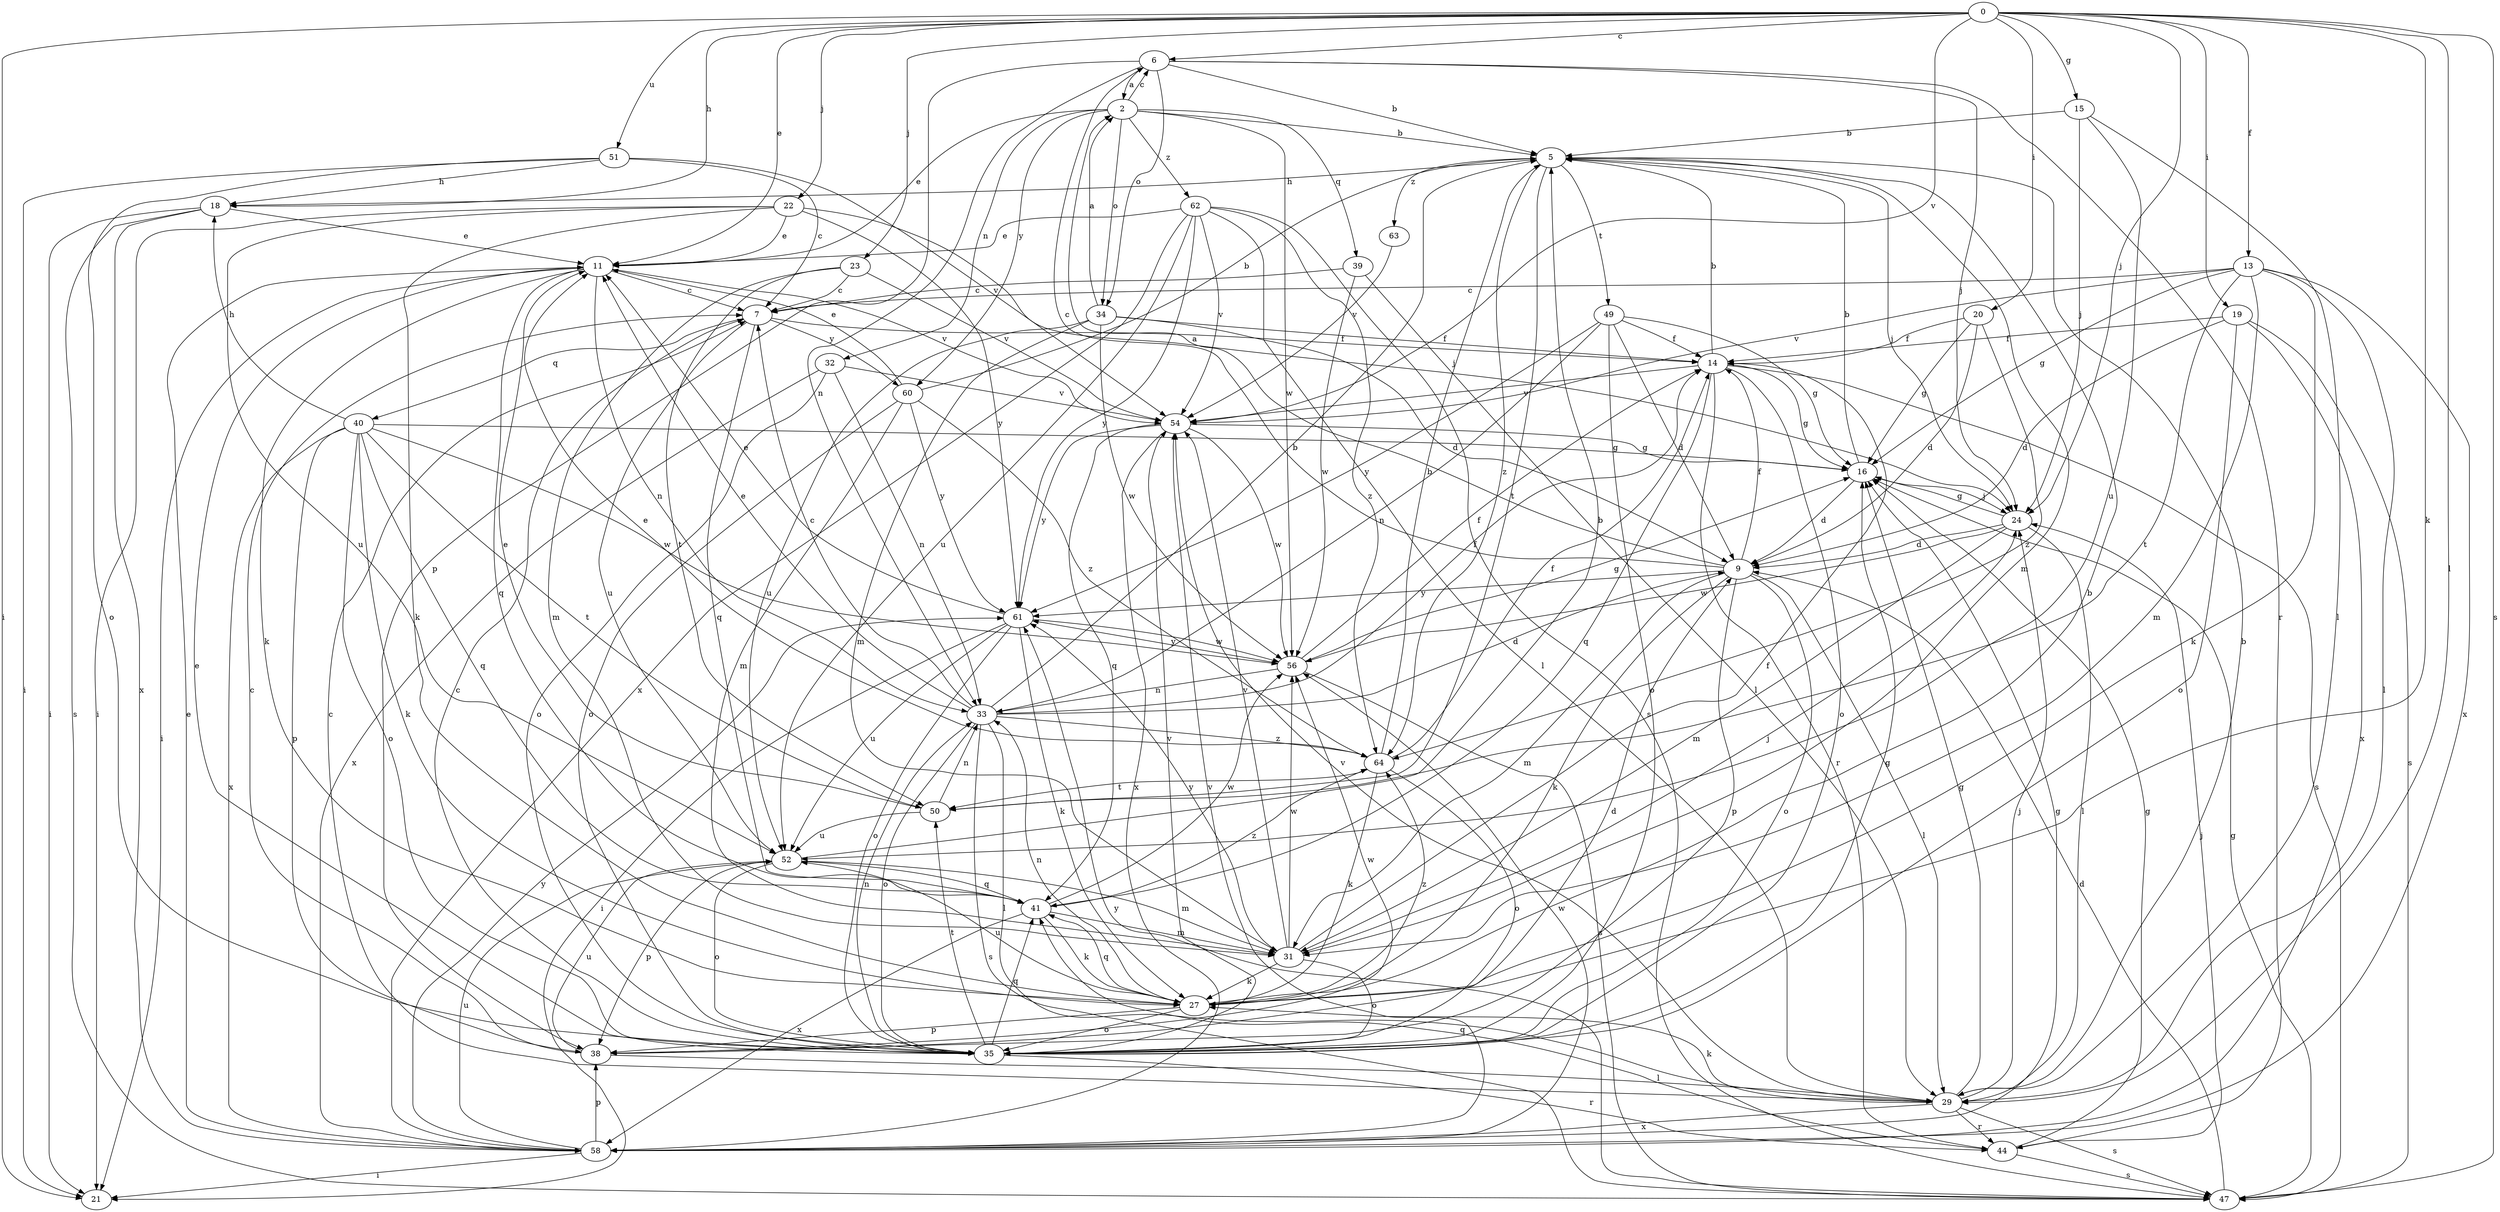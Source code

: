 strict digraph  {
0;
2;
5;
6;
7;
9;
11;
13;
14;
15;
16;
18;
19;
20;
21;
22;
23;
24;
27;
29;
31;
32;
33;
34;
35;
38;
39;
40;
41;
44;
47;
49;
50;
51;
52;
54;
56;
58;
60;
61;
62;
63;
64;
0 -> 6  [label=c];
0 -> 11  [label=e];
0 -> 13  [label=f];
0 -> 15  [label=g];
0 -> 18  [label=h];
0 -> 19  [label=i];
0 -> 20  [label=i];
0 -> 21  [label=i];
0 -> 22  [label=j];
0 -> 23  [label=j];
0 -> 24  [label=j];
0 -> 27  [label=k];
0 -> 29  [label=l];
0 -> 47  [label=s];
0 -> 51  [label=u];
0 -> 54  [label=v];
2 -> 5  [label=b];
2 -> 6  [label=c];
2 -> 11  [label=e];
2 -> 32  [label=n];
2 -> 34  [label=o];
2 -> 39  [label=q];
2 -> 56  [label=w];
2 -> 60  [label=y];
2 -> 62  [label=z];
5 -> 18  [label=h];
5 -> 24  [label=j];
5 -> 31  [label=m];
5 -> 49  [label=t];
5 -> 50  [label=t];
5 -> 63  [label=z];
5 -> 64  [label=z];
6 -> 2  [label=a];
6 -> 5  [label=b];
6 -> 24  [label=j];
6 -> 33  [label=n];
6 -> 34  [label=o];
6 -> 38  [label=p];
6 -> 44  [label=r];
7 -> 14  [label=f];
7 -> 40  [label=q];
7 -> 41  [label=q];
7 -> 52  [label=u];
7 -> 60  [label=y];
9 -> 2  [label=a];
9 -> 6  [label=c];
9 -> 14  [label=f];
9 -> 27  [label=k];
9 -> 29  [label=l];
9 -> 31  [label=m];
9 -> 35  [label=o];
9 -> 38  [label=p];
9 -> 61  [label=y];
11 -> 7  [label=c];
11 -> 21  [label=i];
11 -> 27  [label=k];
11 -> 33  [label=n];
11 -> 41  [label=q];
11 -> 54  [label=v];
13 -> 7  [label=c];
13 -> 16  [label=g];
13 -> 27  [label=k];
13 -> 29  [label=l];
13 -> 31  [label=m];
13 -> 50  [label=t];
13 -> 54  [label=v];
13 -> 58  [label=x];
14 -> 5  [label=b];
14 -> 16  [label=g];
14 -> 35  [label=o];
14 -> 41  [label=q];
14 -> 44  [label=r];
14 -> 47  [label=s];
14 -> 54  [label=v];
15 -> 5  [label=b];
15 -> 24  [label=j];
15 -> 29  [label=l];
15 -> 52  [label=u];
16 -> 5  [label=b];
16 -> 9  [label=d];
16 -> 24  [label=j];
18 -> 11  [label=e];
18 -> 21  [label=i];
18 -> 47  [label=s];
18 -> 58  [label=x];
19 -> 9  [label=d];
19 -> 14  [label=f];
19 -> 35  [label=o];
19 -> 47  [label=s];
19 -> 58  [label=x];
20 -> 9  [label=d];
20 -> 14  [label=f];
20 -> 16  [label=g];
20 -> 64  [label=z];
22 -> 11  [label=e];
22 -> 21  [label=i];
22 -> 24  [label=j];
22 -> 27  [label=k];
22 -> 52  [label=u];
22 -> 61  [label=y];
23 -> 7  [label=c];
23 -> 31  [label=m];
23 -> 50  [label=t];
23 -> 54  [label=v];
24 -> 9  [label=d];
24 -> 16  [label=g];
24 -> 29  [label=l];
24 -> 31  [label=m];
24 -> 56  [label=w];
27 -> 5  [label=b];
27 -> 33  [label=n];
27 -> 35  [label=o];
27 -> 38  [label=p];
27 -> 41  [label=q];
27 -> 52  [label=u];
27 -> 64  [label=z];
29 -> 5  [label=b];
29 -> 7  [label=c];
29 -> 16  [label=g];
29 -> 24  [label=j];
29 -> 27  [label=k];
29 -> 44  [label=r];
29 -> 47  [label=s];
29 -> 54  [label=v];
29 -> 58  [label=x];
31 -> 14  [label=f];
31 -> 24  [label=j];
31 -> 27  [label=k];
31 -> 35  [label=o];
31 -> 54  [label=v];
31 -> 56  [label=w];
31 -> 61  [label=y];
32 -> 33  [label=n];
32 -> 35  [label=o];
32 -> 54  [label=v];
32 -> 58  [label=x];
33 -> 5  [label=b];
33 -> 7  [label=c];
33 -> 9  [label=d];
33 -> 11  [label=e];
33 -> 14  [label=f];
33 -> 29  [label=l];
33 -> 35  [label=o];
33 -> 47  [label=s];
33 -> 64  [label=z];
34 -> 2  [label=a];
34 -> 9  [label=d];
34 -> 14  [label=f];
34 -> 31  [label=m];
34 -> 52  [label=u];
34 -> 56  [label=w];
35 -> 7  [label=c];
35 -> 11  [label=e];
35 -> 16  [label=g];
35 -> 33  [label=n];
35 -> 41  [label=q];
35 -> 44  [label=r];
35 -> 50  [label=t];
35 -> 54  [label=v];
38 -> 7  [label=c];
38 -> 9  [label=d];
38 -> 29  [label=l];
38 -> 52  [label=u];
38 -> 56  [label=w];
39 -> 7  [label=c];
39 -> 29  [label=l];
39 -> 56  [label=w];
40 -> 16  [label=g];
40 -> 18  [label=h];
40 -> 27  [label=k];
40 -> 35  [label=o];
40 -> 38  [label=p];
40 -> 41  [label=q];
40 -> 50  [label=t];
40 -> 56  [label=w];
40 -> 58  [label=x];
41 -> 27  [label=k];
41 -> 31  [label=m];
41 -> 56  [label=w];
41 -> 58  [label=x];
41 -> 64  [label=z];
44 -> 16  [label=g];
44 -> 24  [label=j];
44 -> 41  [label=q];
44 -> 47  [label=s];
47 -> 9  [label=d];
47 -> 16  [label=g];
47 -> 61  [label=y];
49 -> 9  [label=d];
49 -> 14  [label=f];
49 -> 16  [label=g];
49 -> 33  [label=n];
49 -> 35  [label=o];
49 -> 61  [label=y];
50 -> 11  [label=e];
50 -> 33  [label=n];
50 -> 52  [label=u];
51 -> 7  [label=c];
51 -> 18  [label=h];
51 -> 21  [label=i];
51 -> 35  [label=o];
51 -> 54  [label=v];
52 -> 5  [label=b];
52 -> 31  [label=m];
52 -> 35  [label=o];
52 -> 38  [label=p];
52 -> 41  [label=q];
54 -> 16  [label=g];
54 -> 41  [label=q];
54 -> 56  [label=w];
54 -> 58  [label=x];
54 -> 61  [label=y];
56 -> 14  [label=f];
56 -> 16  [label=g];
56 -> 33  [label=n];
56 -> 47  [label=s];
56 -> 61  [label=y];
58 -> 11  [label=e];
58 -> 16  [label=g];
58 -> 21  [label=i];
58 -> 38  [label=p];
58 -> 52  [label=u];
58 -> 54  [label=v];
58 -> 56  [label=w];
58 -> 61  [label=y];
60 -> 5  [label=b];
60 -> 11  [label=e];
60 -> 31  [label=m];
60 -> 35  [label=o];
60 -> 61  [label=y];
60 -> 64  [label=z];
61 -> 11  [label=e];
61 -> 21  [label=i];
61 -> 27  [label=k];
61 -> 35  [label=o];
61 -> 52  [label=u];
61 -> 56  [label=w];
62 -> 11  [label=e];
62 -> 29  [label=l];
62 -> 47  [label=s];
62 -> 52  [label=u];
62 -> 54  [label=v];
62 -> 58  [label=x];
62 -> 61  [label=y];
62 -> 64  [label=z];
63 -> 54  [label=v];
64 -> 5  [label=b];
64 -> 11  [label=e];
64 -> 14  [label=f];
64 -> 27  [label=k];
64 -> 35  [label=o];
64 -> 50  [label=t];
}
